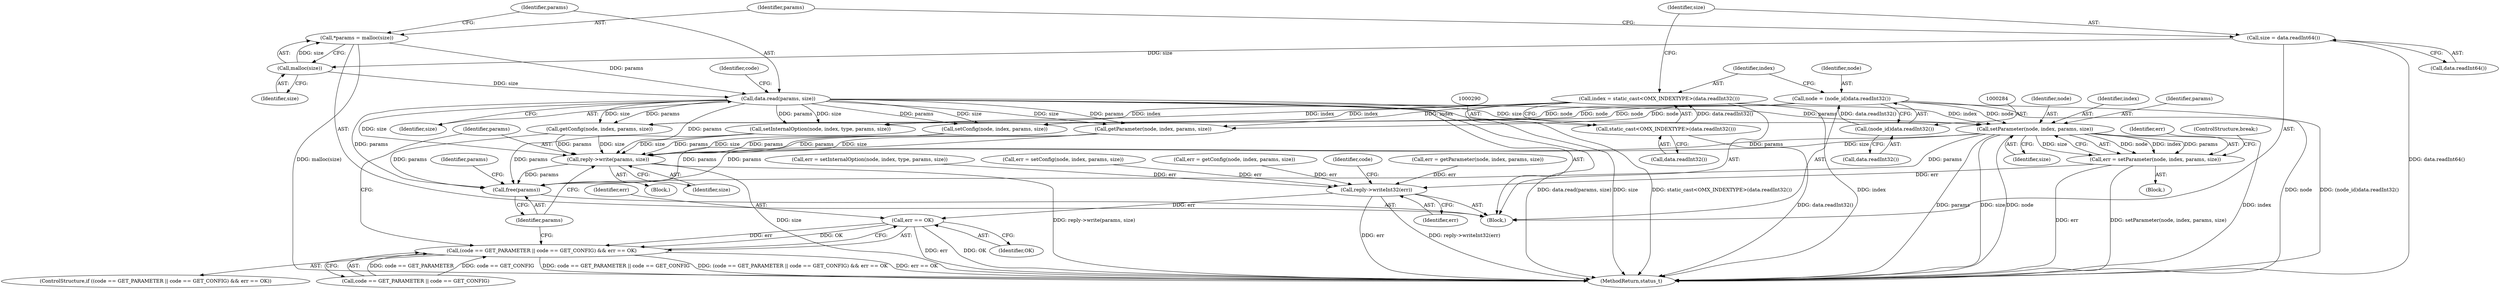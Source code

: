 digraph "1_Android_1171e7c047bf79e7c93342bb6a812c9edd86aa84@del" {
"1000320" [label="(Call,setParameter(node, index, params, size))"];
"1000281" [label="(Call,node = (node_id)data.readInt32())"];
"1000283" [label="(Call,(node_id)data.readInt32())"];
"1000287" [label="(Call,index = static_cast<OMX_INDEXTYPE>(data.readInt32()))"];
"1000289" [label="(Call,static_cast<OMX_INDEXTYPE>(data.readInt32()))"];
"1000301" [label="(Call,data.read(params, size))"];
"1000297" [label="(Call,*params = malloc(size))"];
"1000299" [label="(Call,malloc(size))"];
"1000293" [label="(Call,size = data.readInt64())"];
"1000318" [label="(Call,err = setParameter(node, index, params, size))"];
"1000363" [label="(Call,reply->writeInt32(err))"];
"1000374" [label="(Call,err == OK)"];
"1000366" [label="(Call,(code == GET_PARAMETER || code == GET_CONFIG) && err == OK)"];
"1000378" [label="(Call,reply->write(params, size))"];
"1000381" [label="(Call,free(params))"];
"1000369" [label="(Identifier,code)"];
"1000311" [label="(Call,getParameter(node, index, params, size))"];
"1000365" [label="(ControlStructure,if ((code == GET_PARAMETER || code == GET_CONFIG) && err == OK))"];
"1000300" [label="(Identifier,size)"];
"1000275" [label="(Block,)"];
"1000302" [label="(Identifier,params)"];
"1000321" [label="(Identifier,node)"];
"1000377" [label="(Block,)"];
"1000378" [label="(Call,reply->write(params, size))"];
"1000291" [label="(Call,data.readInt32())"];
"1000307" [label="(Block,)"];
"1000298" [label="(Identifier,params)"];
"1000329" [label="(Call,getConfig(node, index, params, size))"];
"1000375" [label="(Identifier,err)"];
"1000283" [label="(Call,(node_id)data.readInt32())"];
"1000294" [label="(Identifier,size)"];
"1000366" [label="(Call,(code == GET_PARAMETER || code == GET_CONFIG) && err == OK)"];
"1000376" [label="(Identifier,OK)"];
"1000325" [label="(ControlStructure,break;)"];
"1000288" [label="(Identifier,index)"];
"1000380" [label="(Identifier,size)"];
"1000319" [label="(Identifier,err)"];
"1000384" [label="(Identifier,params)"];
"1000322" [label="(Identifier,index)"];
"1000299" [label="(Call,malloc(size))"];
"1000309" [label="(Call,err = getParameter(node, index, params, size))"];
"1000301" [label="(Call,data.read(params, size))"];
"1000374" [label="(Call,err == OK)"];
"1000381" [label="(Call,free(params))"];
"1000303" [label="(Identifier,size)"];
"1000306" [label="(Identifier,code)"];
"1000382" [label="(Identifier,params)"];
"1000354" [label="(Call,setInternalOption(node, index, type, params, size))"];
"1000318" [label="(Call,err = setParameter(node, index, params, size))"];
"1000297" [label="(Call,*params = malloc(size))"];
"1000295" [label="(Call,data.readInt64())"];
"1000285" [label="(Call,data.readInt32())"];
"1000352" [label="(Call,err = setInternalOption(node, index, type, params, size))"];
"1000320" [label="(Call,setParameter(node, index, params, size))"];
"1000367" [label="(Call,code == GET_PARAMETER || code == GET_CONFIG)"];
"1000336" [label="(Call,err = setConfig(node, index, params, size))"];
"1000287" [label="(Call,index = static_cast<OMX_INDEXTYPE>(data.readInt32()))"];
"1000363" [label="(Call,reply->writeInt32(err))"];
"1000282" [label="(Identifier,node)"];
"1000327" [label="(Call,err = getConfig(node, index, params, size))"];
"1000324" [label="(Identifier,size)"];
"1000338" [label="(Call,setConfig(node, index, params, size))"];
"1000323" [label="(Identifier,params)"];
"1000281" [label="(Call,node = (node_id)data.readInt32())"];
"1000379" [label="(Identifier,params)"];
"1001056" [label="(MethodReturn,status_t)"];
"1000364" [label="(Identifier,err)"];
"1000289" [label="(Call,static_cast<OMX_INDEXTYPE>(data.readInt32()))"];
"1000293" [label="(Call,size = data.readInt64())"];
"1000320" -> "1000318"  [label="AST: "];
"1000320" -> "1000324"  [label="CFG: "];
"1000321" -> "1000320"  [label="AST: "];
"1000322" -> "1000320"  [label="AST: "];
"1000323" -> "1000320"  [label="AST: "];
"1000324" -> "1000320"  [label="AST: "];
"1000318" -> "1000320"  [label="CFG: "];
"1000320" -> "1001056"  [label="DDG: size"];
"1000320" -> "1001056"  [label="DDG: index"];
"1000320" -> "1001056"  [label="DDG: params"];
"1000320" -> "1001056"  [label="DDG: node"];
"1000320" -> "1000318"  [label="DDG: node"];
"1000320" -> "1000318"  [label="DDG: index"];
"1000320" -> "1000318"  [label="DDG: params"];
"1000320" -> "1000318"  [label="DDG: size"];
"1000281" -> "1000320"  [label="DDG: node"];
"1000287" -> "1000320"  [label="DDG: index"];
"1000301" -> "1000320"  [label="DDG: params"];
"1000301" -> "1000320"  [label="DDG: size"];
"1000320" -> "1000378"  [label="DDG: params"];
"1000320" -> "1000378"  [label="DDG: size"];
"1000320" -> "1000381"  [label="DDG: params"];
"1000281" -> "1000275"  [label="AST: "];
"1000281" -> "1000283"  [label="CFG: "];
"1000282" -> "1000281"  [label="AST: "];
"1000283" -> "1000281"  [label="AST: "];
"1000288" -> "1000281"  [label="CFG: "];
"1000281" -> "1001056"  [label="DDG: node"];
"1000281" -> "1001056"  [label="DDG: (node_id)data.readInt32()"];
"1000283" -> "1000281"  [label="DDG: data.readInt32()"];
"1000281" -> "1000311"  [label="DDG: node"];
"1000281" -> "1000329"  [label="DDG: node"];
"1000281" -> "1000338"  [label="DDG: node"];
"1000281" -> "1000354"  [label="DDG: node"];
"1000283" -> "1000285"  [label="CFG: "];
"1000284" -> "1000283"  [label="AST: "];
"1000285" -> "1000283"  [label="AST: "];
"1000287" -> "1000275"  [label="AST: "];
"1000287" -> "1000289"  [label="CFG: "];
"1000288" -> "1000287"  [label="AST: "];
"1000289" -> "1000287"  [label="AST: "];
"1000294" -> "1000287"  [label="CFG: "];
"1000287" -> "1001056"  [label="DDG: static_cast<OMX_INDEXTYPE>(data.readInt32())"];
"1000287" -> "1001056"  [label="DDG: index"];
"1000289" -> "1000287"  [label="DDG: data.readInt32()"];
"1000287" -> "1000311"  [label="DDG: index"];
"1000287" -> "1000329"  [label="DDG: index"];
"1000287" -> "1000338"  [label="DDG: index"];
"1000287" -> "1000354"  [label="DDG: index"];
"1000289" -> "1000291"  [label="CFG: "];
"1000290" -> "1000289"  [label="AST: "];
"1000291" -> "1000289"  [label="AST: "];
"1000289" -> "1001056"  [label="DDG: data.readInt32()"];
"1000301" -> "1000275"  [label="AST: "];
"1000301" -> "1000303"  [label="CFG: "];
"1000302" -> "1000301"  [label="AST: "];
"1000303" -> "1000301"  [label="AST: "];
"1000306" -> "1000301"  [label="CFG: "];
"1000301" -> "1001056"  [label="DDG: size"];
"1000301" -> "1001056"  [label="DDG: data.read(params, size)"];
"1000297" -> "1000301"  [label="DDG: params"];
"1000299" -> "1000301"  [label="DDG: size"];
"1000301" -> "1000311"  [label="DDG: params"];
"1000301" -> "1000311"  [label="DDG: size"];
"1000301" -> "1000329"  [label="DDG: params"];
"1000301" -> "1000329"  [label="DDG: size"];
"1000301" -> "1000338"  [label="DDG: params"];
"1000301" -> "1000338"  [label="DDG: size"];
"1000301" -> "1000354"  [label="DDG: params"];
"1000301" -> "1000354"  [label="DDG: size"];
"1000301" -> "1000378"  [label="DDG: params"];
"1000301" -> "1000378"  [label="DDG: size"];
"1000301" -> "1000381"  [label="DDG: params"];
"1000297" -> "1000275"  [label="AST: "];
"1000297" -> "1000299"  [label="CFG: "];
"1000298" -> "1000297"  [label="AST: "];
"1000299" -> "1000297"  [label="AST: "];
"1000302" -> "1000297"  [label="CFG: "];
"1000297" -> "1001056"  [label="DDG: malloc(size)"];
"1000299" -> "1000297"  [label="DDG: size"];
"1000299" -> "1000300"  [label="CFG: "];
"1000300" -> "1000299"  [label="AST: "];
"1000293" -> "1000299"  [label="DDG: size"];
"1000293" -> "1000275"  [label="AST: "];
"1000293" -> "1000295"  [label="CFG: "];
"1000294" -> "1000293"  [label="AST: "];
"1000295" -> "1000293"  [label="AST: "];
"1000298" -> "1000293"  [label="CFG: "];
"1000293" -> "1001056"  [label="DDG: data.readInt64()"];
"1000318" -> "1000307"  [label="AST: "];
"1000319" -> "1000318"  [label="AST: "];
"1000325" -> "1000318"  [label="CFG: "];
"1000318" -> "1001056"  [label="DDG: err"];
"1000318" -> "1001056"  [label="DDG: setParameter(node, index, params, size)"];
"1000318" -> "1000363"  [label="DDG: err"];
"1000363" -> "1000275"  [label="AST: "];
"1000363" -> "1000364"  [label="CFG: "];
"1000364" -> "1000363"  [label="AST: "];
"1000369" -> "1000363"  [label="CFG: "];
"1000363" -> "1001056"  [label="DDG: err"];
"1000363" -> "1001056"  [label="DDG: reply->writeInt32(err)"];
"1000309" -> "1000363"  [label="DDG: err"];
"1000352" -> "1000363"  [label="DDG: err"];
"1000327" -> "1000363"  [label="DDG: err"];
"1000336" -> "1000363"  [label="DDG: err"];
"1000363" -> "1000374"  [label="DDG: err"];
"1000374" -> "1000366"  [label="AST: "];
"1000374" -> "1000376"  [label="CFG: "];
"1000375" -> "1000374"  [label="AST: "];
"1000376" -> "1000374"  [label="AST: "];
"1000366" -> "1000374"  [label="CFG: "];
"1000374" -> "1001056"  [label="DDG: OK"];
"1000374" -> "1001056"  [label="DDG: err"];
"1000374" -> "1000366"  [label="DDG: err"];
"1000374" -> "1000366"  [label="DDG: OK"];
"1000366" -> "1000365"  [label="AST: "];
"1000366" -> "1000367"  [label="CFG: "];
"1000367" -> "1000366"  [label="AST: "];
"1000379" -> "1000366"  [label="CFG: "];
"1000382" -> "1000366"  [label="CFG: "];
"1000366" -> "1001056"  [label="DDG: code == GET_PARAMETER || code == GET_CONFIG"];
"1000366" -> "1001056"  [label="DDG: (code == GET_PARAMETER || code == GET_CONFIG) && err == OK"];
"1000366" -> "1001056"  [label="DDG: err == OK"];
"1000367" -> "1000366"  [label="DDG: code == GET_PARAMETER"];
"1000367" -> "1000366"  [label="DDG: code == GET_CONFIG"];
"1000378" -> "1000377"  [label="AST: "];
"1000378" -> "1000380"  [label="CFG: "];
"1000379" -> "1000378"  [label="AST: "];
"1000380" -> "1000378"  [label="AST: "];
"1000382" -> "1000378"  [label="CFG: "];
"1000378" -> "1001056"  [label="DDG: size"];
"1000378" -> "1001056"  [label="DDG: reply->write(params, size)"];
"1000329" -> "1000378"  [label="DDG: params"];
"1000329" -> "1000378"  [label="DDG: size"];
"1000354" -> "1000378"  [label="DDG: params"];
"1000354" -> "1000378"  [label="DDG: size"];
"1000311" -> "1000378"  [label="DDG: params"];
"1000311" -> "1000378"  [label="DDG: size"];
"1000338" -> "1000378"  [label="DDG: params"];
"1000338" -> "1000378"  [label="DDG: size"];
"1000378" -> "1000381"  [label="DDG: params"];
"1000381" -> "1000275"  [label="AST: "];
"1000381" -> "1000382"  [label="CFG: "];
"1000382" -> "1000381"  [label="AST: "];
"1000384" -> "1000381"  [label="CFG: "];
"1000329" -> "1000381"  [label="DDG: params"];
"1000354" -> "1000381"  [label="DDG: params"];
"1000311" -> "1000381"  [label="DDG: params"];
"1000338" -> "1000381"  [label="DDG: params"];
}
